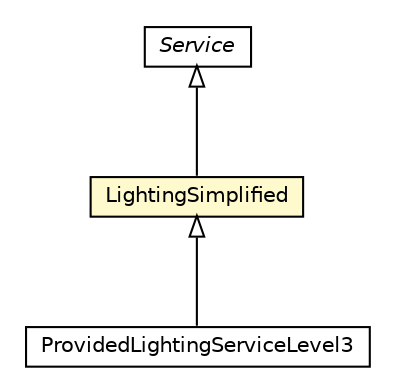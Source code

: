 #!/usr/local/bin/dot
#
# Class diagram 
# Generated by UMLGraph version R5_6-24-gf6e263 (http://www.umlgraph.org/)
#

digraph G {
	edge [fontname="Helvetica",fontsize=10,labelfontname="Helvetica",labelfontsize=10];
	node [fontname="Helvetica",fontsize=10,shape=plaintext];
	nodesep=0.25;
	ranksep=0.5;
	// org.universAAL.middleware.service.owl.Service
	c5340885 [label=<<table title="org.universAAL.middleware.service.owl.Service" border="0" cellborder="1" cellspacing="0" cellpadding="2" port="p" href="../../../middleware/service/owl/Service.html">
		<tr><td><table border="0" cellspacing="0" cellpadding="1">
<tr><td align="center" balign="center"><font face="Helvetica-Oblique"> Service </font></td></tr>
		</table></td></tr>
		</table>>, URL="../../../middleware/service/owl/Service.html", fontname="Helvetica", fontcolor="black", fontsize=10.0];
	// org.universAAL.ontology.lighting.simple.LightingSimplified
	c5342903 [label=<<table title="org.universAAL.ontology.lighting.simple.LightingSimplified" border="0" cellborder="1" cellspacing="0" cellpadding="2" port="p" bgcolor="lemonChiffon" href="./LightingSimplified.html">
		<tr><td><table border="0" cellspacing="0" cellpadding="1">
<tr><td align="center" balign="center"> LightingSimplified </td></tr>
		</table></td></tr>
		</table>>, URL="./LightingSimplified.html", fontname="Helvetica", fontcolor="black", fontsize=10.0];
	// org.universAAL.samples.lighting.server_regular.ProvidedLightingServiceLevel3
	c5342913 [label=<<table title="org.universAAL.samples.lighting.server_regular.ProvidedLightingServiceLevel3" border="0" cellborder="1" cellspacing="0" cellpadding="2" port="p" href="../../../samples/lighting/server_regular/ProvidedLightingServiceLevel3.html">
		<tr><td><table border="0" cellspacing="0" cellpadding="1">
<tr><td align="center" balign="center"> ProvidedLightingServiceLevel3 </td></tr>
		</table></td></tr>
		</table>>, URL="../../../samples/lighting/server_regular/ProvidedLightingServiceLevel3.html", fontname="Helvetica", fontcolor="black", fontsize=10.0];
	//org.universAAL.ontology.lighting.simple.LightingSimplified extends org.universAAL.middleware.service.owl.Service
	c5340885:p -> c5342903:p [dir=back,arrowtail=empty];
	//org.universAAL.samples.lighting.server_regular.ProvidedLightingServiceLevel3 extends org.universAAL.ontology.lighting.simple.LightingSimplified
	c5342903:p -> c5342913:p [dir=back,arrowtail=empty];
}

